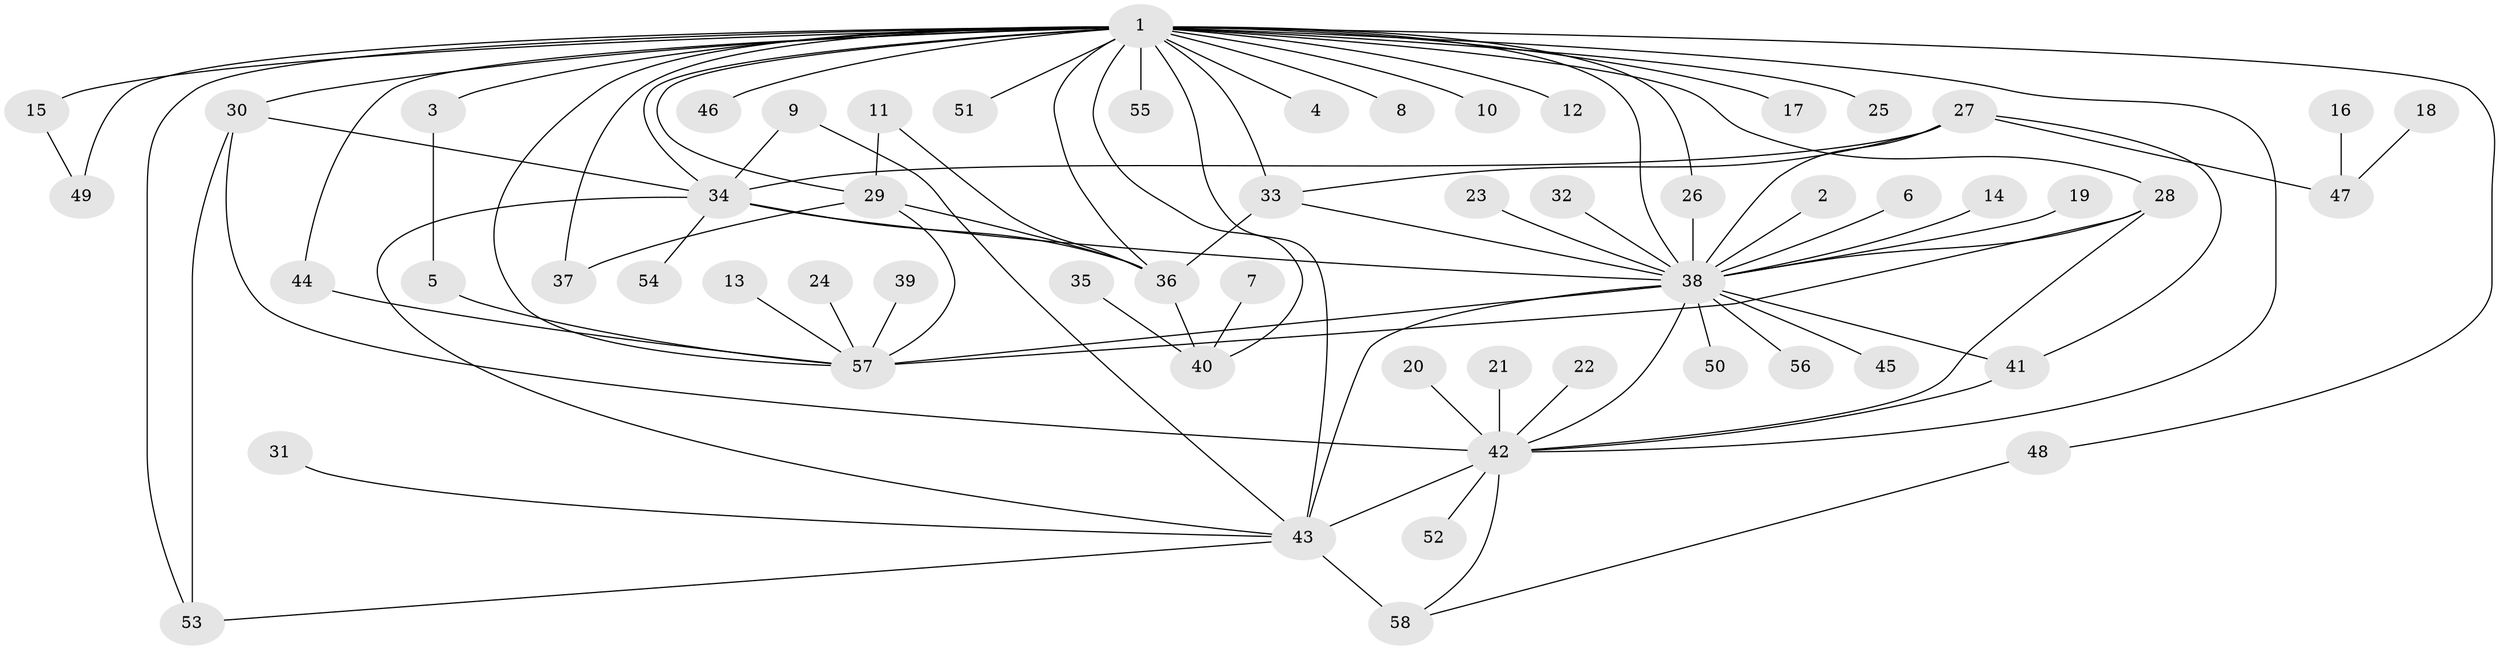 // original degree distribution, {27: 0.008620689655172414, 9: 0.008620689655172414, 2: 0.20689655172413793, 23: 0.008620689655172414, 6: 0.017241379310344827, 3: 0.11206896551724138, 7: 0.017241379310344827, 10: 0.017241379310344827, 4: 0.08620689655172414, 1: 0.46551724137931033, 5: 0.04310344827586207, 11: 0.008620689655172414}
// Generated by graph-tools (version 1.1) at 2025/26/03/09/25 03:26:02]
// undirected, 58 vertices, 89 edges
graph export_dot {
graph [start="1"]
  node [color=gray90,style=filled];
  1;
  2;
  3;
  4;
  5;
  6;
  7;
  8;
  9;
  10;
  11;
  12;
  13;
  14;
  15;
  16;
  17;
  18;
  19;
  20;
  21;
  22;
  23;
  24;
  25;
  26;
  27;
  28;
  29;
  30;
  31;
  32;
  33;
  34;
  35;
  36;
  37;
  38;
  39;
  40;
  41;
  42;
  43;
  44;
  45;
  46;
  47;
  48;
  49;
  50;
  51;
  52;
  53;
  54;
  55;
  56;
  57;
  58;
  1 -- 3 [weight=1.0];
  1 -- 4 [weight=1.0];
  1 -- 8 [weight=1.0];
  1 -- 10 [weight=1.0];
  1 -- 12 [weight=1.0];
  1 -- 15 [weight=1.0];
  1 -- 17 [weight=1.0];
  1 -- 25 [weight=1.0];
  1 -- 26 [weight=1.0];
  1 -- 28 [weight=1.0];
  1 -- 29 [weight=1.0];
  1 -- 30 [weight=1.0];
  1 -- 33 [weight=2.0];
  1 -- 34 [weight=1.0];
  1 -- 36 [weight=2.0];
  1 -- 37 [weight=1.0];
  1 -- 38 [weight=3.0];
  1 -- 40 [weight=1.0];
  1 -- 42 [weight=1.0];
  1 -- 43 [weight=1.0];
  1 -- 44 [weight=1.0];
  1 -- 46 [weight=1.0];
  1 -- 48 [weight=1.0];
  1 -- 49 [weight=2.0];
  1 -- 51 [weight=1.0];
  1 -- 53 [weight=1.0];
  1 -- 55 [weight=1.0];
  1 -- 57 [weight=1.0];
  2 -- 38 [weight=1.0];
  3 -- 5 [weight=1.0];
  5 -- 57 [weight=1.0];
  6 -- 38 [weight=1.0];
  7 -- 40 [weight=1.0];
  9 -- 34 [weight=1.0];
  9 -- 43 [weight=1.0];
  11 -- 29 [weight=1.0];
  11 -- 36 [weight=1.0];
  13 -- 57 [weight=1.0];
  14 -- 38 [weight=1.0];
  15 -- 49 [weight=1.0];
  16 -- 47 [weight=1.0];
  18 -- 47 [weight=1.0];
  19 -- 38 [weight=1.0];
  20 -- 42 [weight=1.0];
  21 -- 42 [weight=1.0];
  22 -- 42 [weight=1.0];
  23 -- 38 [weight=1.0];
  24 -- 57 [weight=1.0];
  26 -- 38 [weight=1.0];
  27 -- 33 [weight=1.0];
  27 -- 34 [weight=1.0];
  27 -- 38 [weight=1.0];
  27 -- 41 [weight=1.0];
  27 -- 47 [weight=1.0];
  28 -- 38 [weight=2.0];
  28 -- 42 [weight=1.0];
  28 -- 57 [weight=1.0];
  29 -- 36 [weight=1.0];
  29 -- 37 [weight=1.0];
  29 -- 57 [weight=1.0];
  30 -- 34 [weight=1.0];
  30 -- 42 [weight=2.0];
  30 -- 53 [weight=1.0];
  31 -- 43 [weight=1.0];
  32 -- 38 [weight=1.0];
  33 -- 36 [weight=2.0];
  33 -- 38 [weight=1.0];
  34 -- 36 [weight=1.0];
  34 -- 38 [weight=1.0];
  34 -- 43 [weight=1.0];
  34 -- 54 [weight=1.0];
  35 -- 40 [weight=1.0];
  36 -- 40 [weight=1.0];
  38 -- 41 [weight=1.0];
  38 -- 42 [weight=1.0];
  38 -- 43 [weight=1.0];
  38 -- 45 [weight=1.0];
  38 -- 50 [weight=1.0];
  38 -- 56 [weight=1.0];
  38 -- 57 [weight=2.0];
  39 -- 57 [weight=1.0];
  41 -- 42 [weight=1.0];
  42 -- 43 [weight=1.0];
  42 -- 52 [weight=1.0];
  42 -- 58 [weight=1.0];
  43 -- 53 [weight=1.0];
  43 -- 58 [weight=2.0];
  44 -- 57 [weight=1.0];
  48 -- 58 [weight=1.0];
}
